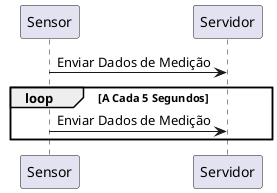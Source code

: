 @startuml Loop.Sequence
participant Sensor
participant Servidor

Sensor -> Servidor: Enviar Dados de Medição

loop A Cada 5 Segundos
    Sensor -> Servidor: Enviar Dados de Medição
end
@enduml
